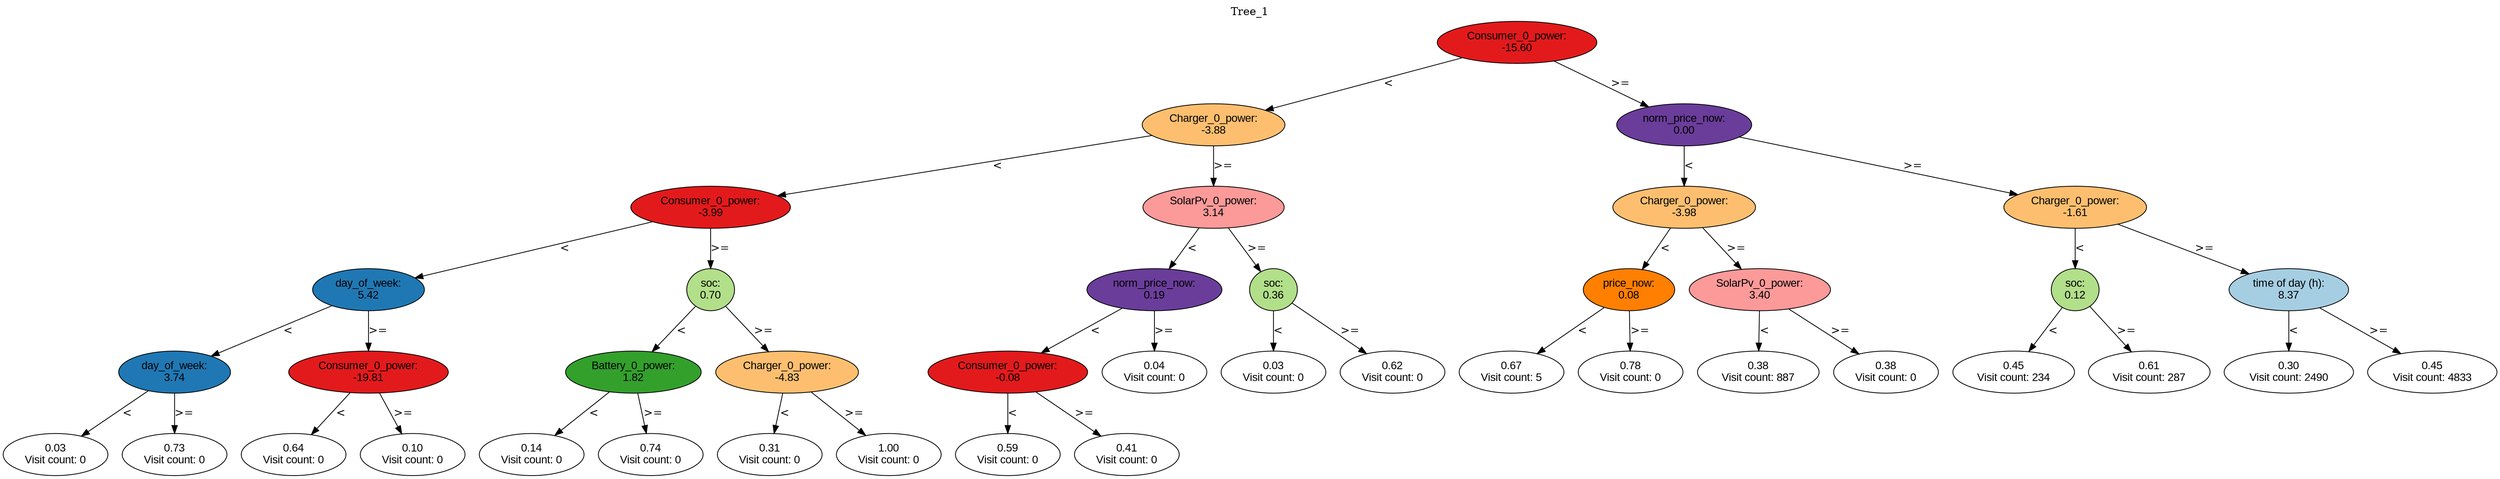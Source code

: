 digraph BST {
    node [fontname="Arial" style=filled colorscheme=paired12];
    0 [ label = "Consumer_0_power:
-15.60" fillcolor=6];
    1 [ label = "Charger_0_power:
-3.88" fillcolor=7];
    2 [ label = "Consumer_0_power:
-3.99" fillcolor=6];
    3 [ label = "day_of_week:
5.42" fillcolor=2];
    4 [ label = "day_of_week:
3.74" fillcolor=2];
    5 [ label = "0.03
Visit count: 0" fillcolor=white];
    6 [ label = "0.73
Visit count: 0" fillcolor=white];
    7 [ label = "Consumer_0_power:
-19.81" fillcolor=6];
    8 [ label = "0.64
Visit count: 0" fillcolor=white];
    9 [ label = "0.10
Visit count: 0" fillcolor=white];
    10 [ label = "soc:
0.70" fillcolor=3];
    11 [ label = "Battery_0_power:
1.82" fillcolor=4];
    12 [ label = "0.14
Visit count: 0" fillcolor=white];
    13 [ label = "0.74
Visit count: 0" fillcolor=white];
    14 [ label = "Charger_0_power:
-4.83" fillcolor=7];
    15 [ label = "0.31
Visit count: 0" fillcolor=white];
    16 [ label = "1.00
Visit count: 0" fillcolor=white];
    17 [ label = "SolarPv_0_power:
3.14" fillcolor=5];
    18 [ label = "norm_price_now:
0.19" fillcolor=10];
    19 [ label = "Consumer_0_power:
-0.08" fillcolor=6];
    20 [ label = "0.59
Visit count: 0" fillcolor=white];
    21 [ label = "0.41
Visit count: 0" fillcolor=white];
    22 [ label = "0.04
Visit count: 0" fillcolor=white];
    23 [ label = "soc:
0.36" fillcolor=3];
    24 [ label = "0.03
Visit count: 0" fillcolor=white];
    25 [ label = "0.62
Visit count: 0" fillcolor=white];
    26 [ label = "norm_price_now:
0.00" fillcolor=10];
    27 [ label = "Charger_0_power:
-3.98" fillcolor=7];
    28 [ label = "price_now:
0.08" fillcolor=8];
    29 [ label = "0.67
Visit count: 5" fillcolor=white];
    30 [ label = "0.78
Visit count: 0" fillcolor=white];
    31 [ label = "SolarPv_0_power:
3.40" fillcolor=5];
    32 [ label = "0.38
Visit count: 887" fillcolor=white];
    33 [ label = "0.38
Visit count: 0" fillcolor=white];
    34 [ label = "Charger_0_power:
-1.61" fillcolor=7];
    35 [ label = "soc:
0.12" fillcolor=3];
    36 [ label = "0.45
Visit count: 234" fillcolor=white];
    37 [ label = "0.61
Visit count: 287" fillcolor=white];
    38 [ label = "time of day (h):
8.37" fillcolor=1];
    39 [ label = "0.30
Visit count: 2490" fillcolor=white];
    40 [ label = "0.45
Visit count: 4833" fillcolor=white];

    0  -> 1[ label = "<"];
    0  -> 26[ label = ">="];
    1  -> 2[ label = "<"];
    1  -> 17[ label = ">="];
    2  -> 3[ label = "<"];
    2  -> 10[ label = ">="];
    3  -> 4[ label = "<"];
    3  -> 7[ label = ">="];
    4  -> 5[ label = "<"];
    4  -> 6[ label = ">="];
    7  -> 8[ label = "<"];
    7  -> 9[ label = ">="];
    10  -> 11[ label = "<"];
    10  -> 14[ label = ">="];
    11  -> 12[ label = "<"];
    11  -> 13[ label = ">="];
    14  -> 15[ label = "<"];
    14  -> 16[ label = ">="];
    17  -> 18[ label = "<"];
    17  -> 23[ label = ">="];
    18  -> 19[ label = "<"];
    18  -> 22[ label = ">="];
    19  -> 20[ label = "<"];
    19  -> 21[ label = ">="];
    23  -> 24[ label = "<"];
    23  -> 25[ label = ">="];
    26  -> 27[ label = "<"];
    26  -> 34[ label = ">="];
    27  -> 28[ label = "<"];
    27  -> 31[ label = ">="];
    28  -> 29[ label = "<"];
    28  -> 30[ label = ">="];
    31  -> 32[ label = "<"];
    31  -> 33[ label = ">="];
    34  -> 35[ label = "<"];
    34  -> 38[ label = ">="];
    35  -> 36[ label = "<"];
    35  -> 37[ label = ">="];
    38  -> 39[ label = "<"];
    38  -> 40[ label = ">="];

    labelloc="t";
    label="Tree_1";
}